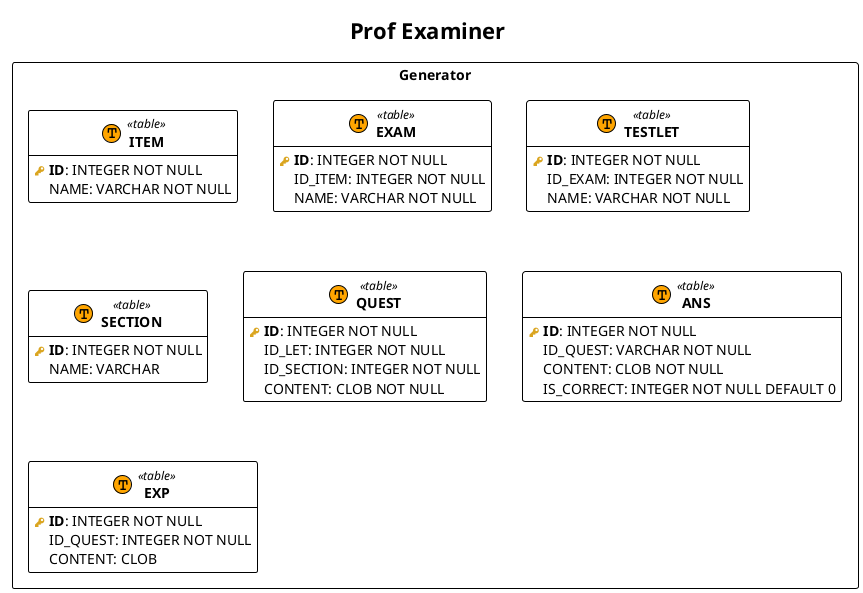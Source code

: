 @startuml

!theme plain
hide empty methods

!procedure $schema($name, $slug)
package "$name" as $slug <<Rectangle>>
!endprocedure

!procedure $table($name, $slug)
entity "<b>$name</b>" as $slug << (T, Orange) table >>
!endprocedure

!procedure $view($name, $slug)
entity "<b>$name</b>" as $slug << (V, Aquamarine) view >>
!endprocedure

!procedure $pk($name)
<color:#GoldenRod><&key></color> <b>$name</b>
!endprocedure

!procedure $fk($name)
<color:#Silver><&key></color> $name
!endprocedure

!procedure $column($name)
{field} <color:#White><&media-record></color> $name
!endprocedure


title "Prof Examiner"


$schema("Generator", "id_0") {

  $table("ITEM", "id_1") {
    $pk("ID"): INTEGER NOT NULL
    $column("NAME"): VARCHAR NOT NULL
    
  }

  $table("EXAM", "id_2") {
    $pk("ID"): INTEGER NOT NULL
    $column("ID_ITEM"): INTEGER NOT NULL
    $column("NAME"): VARCHAR NOT NULL
  }

  $table("TESTLET", "id_3") {
    $pk("ID"): INTEGER NOT NULL
    $column("ID_EXAM"): INTEGER NOT NULL
    $column("NAME"): VARCHAR NOT NULL
  }

  $table("SECTION", "id_4") {
    $pk("ID"): INTEGER NOT NULL
    $column("NAME"): VARCHAR
  }

  $table("QUEST", "id_5") {
    $pk("ID"): INTEGER NOT NULL
    $column("ID_LET"): INTEGER NOT NULL
    $column("ID_SECTION"): INTEGER NOT NULL
    $column("CONTENT"): CLOB NOT NULL
  }

  $table("ANS", "id_6") {
      $pk("ID"): INTEGER NOT NULL
      $column("ID_QUEST"): VARCHAR NOT NULL
      $column("CONTENT"): CLOB NOT NULL
      $column("IS_CORRECT"): INTEGER NOT NULL DEFAULT 0
  }

  $table("EXP", "id_7") {
      $pk("ID"): INTEGER NOT NULL
      $column("ID_QUEST"): INTEGER NOT NULL
      $column("CONTENT"): CLOB
  }

}

@enduml